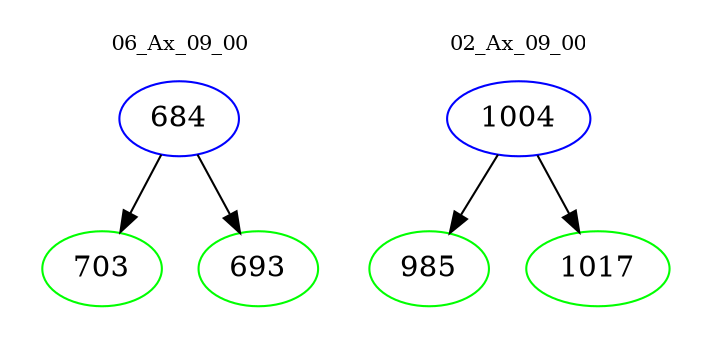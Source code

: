digraph{
subgraph cluster_0 {
color = white
label = "06_Ax_09_00";
fontsize=10;
T0_684 [label="684", color="blue"]
T0_684 -> T0_703 [color="black"]
T0_703 [label="703", color="green"]
T0_684 -> T0_693 [color="black"]
T0_693 [label="693", color="green"]
}
subgraph cluster_1 {
color = white
label = "02_Ax_09_00";
fontsize=10;
T1_1004 [label="1004", color="blue"]
T1_1004 -> T1_985 [color="black"]
T1_985 [label="985", color="green"]
T1_1004 -> T1_1017 [color="black"]
T1_1017 [label="1017", color="green"]
}
}
